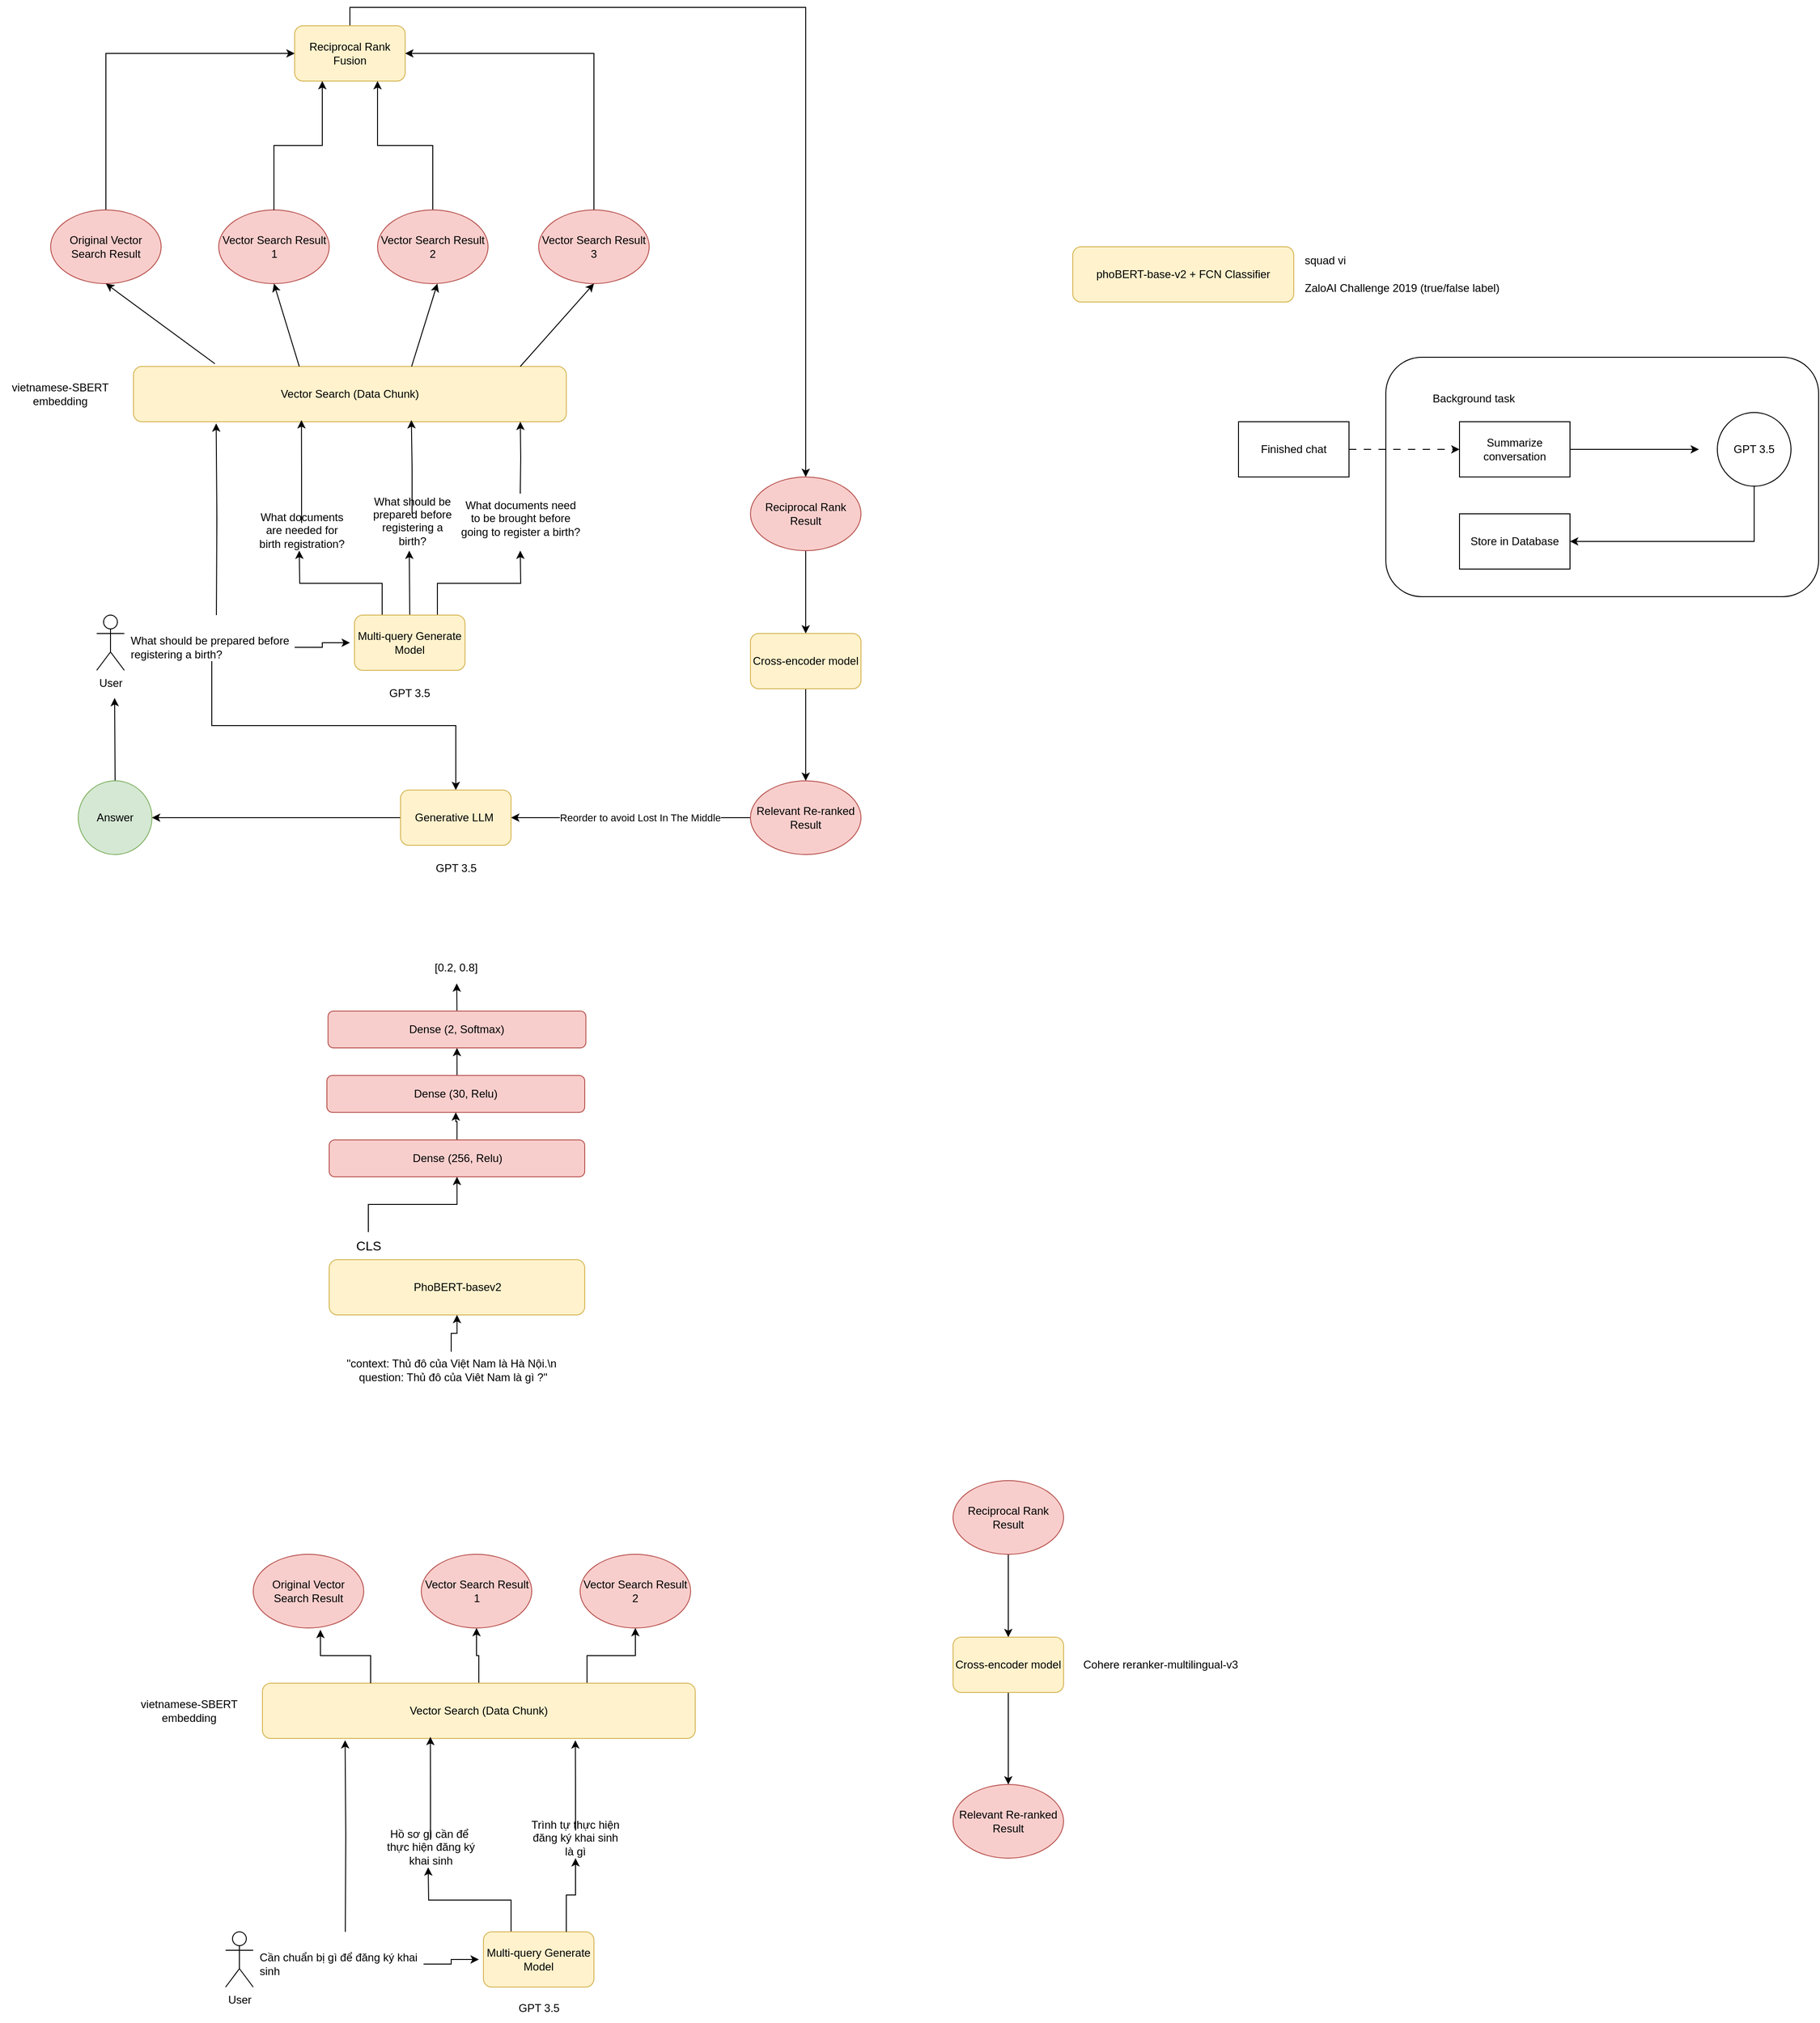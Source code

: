 <mxfile version="24.3.1" type="device">
  <diagram name="Page-1" id="QrG4sLnQrkts0TlJxXnn">
    <mxGraphModel dx="1834" dy="1096" grid="1" gridSize="10" guides="1" tooltips="1" connect="1" arrows="1" fold="1" page="0" pageScale="1" pageWidth="1100" pageHeight="850" math="0" shadow="0">
      <root>
        <mxCell id="0" />
        <mxCell id="1" parent="0" />
        <mxCell id="ambx4dIdu_V6Q4sdXxfq-1" value="User" style="shape=umlActor;verticalLabelPosition=bottom;verticalAlign=top;html=1;outlineConnect=0;" parent="1" vertex="1">
          <mxGeometry x="50" y="280" width="30" height="60" as="geometry" />
        </mxCell>
        <mxCell id="ambx4dIdu_V6Q4sdXxfq-18" style="edgeStyle=orthogonalEdgeStyle;rounded=0;orthogonalLoop=1;jettySize=auto;html=1;entryX=0.191;entryY=1.031;entryDx=0;entryDy=0;entryPerimeter=0;" parent="1" target="ambx4dIdu_V6Q4sdXxfq-12" edge="1">
          <mxGeometry relative="1" as="geometry">
            <mxPoint x="180" y="130.0" as="targetPoint" />
            <mxPoint x="180" y="280" as="sourcePoint" />
          </mxGeometry>
        </mxCell>
        <mxCell id="ambx4dIdu_V6Q4sdXxfq-52" style="edgeStyle=orthogonalEdgeStyle;rounded=0;orthogonalLoop=1;jettySize=auto;html=1;exitX=0.5;exitY=1;exitDx=0;exitDy=0;" parent="1" source="ambx4dIdu_V6Q4sdXxfq-2" target="ambx4dIdu_V6Q4sdXxfq-49" edge="1">
          <mxGeometry relative="1" as="geometry" />
        </mxCell>
        <mxCell id="pyiVlX1dmf4kJN0tEEAO-2" style="edgeStyle=orthogonalEdgeStyle;rounded=0;orthogonalLoop=1;jettySize=auto;html=1;exitX=1;exitY=0.5;exitDx=0;exitDy=0;entryX=0;entryY=0.5;entryDx=0;entryDy=0;" parent="1" source="ambx4dIdu_V6Q4sdXxfq-2" target="ambx4dIdu_V6Q4sdXxfq-4" edge="1">
          <mxGeometry relative="1" as="geometry" />
        </mxCell>
        <mxCell id="ambx4dIdu_V6Q4sdXxfq-2" value="What should be prepared before registering a birth?" style="text;html=1;strokeColor=none;fillColor=none;align=left;verticalAlign=middle;whiteSpace=wrap;rounded=0;" parent="1" vertex="1">
          <mxGeometry x="85" y="300" width="180" height="30" as="geometry" />
        </mxCell>
        <mxCell id="ambx4dIdu_V6Q4sdXxfq-5" value="" style="group" parent="1" vertex="1" connectable="0">
          <mxGeometry x="325" y="280" width="130" height="60" as="geometry" />
        </mxCell>
        <mxCell id="ambx4dIdu_V6Q4sdXxfq-33" style="edgeStyle=orthogonalEdgeStyle;rounded=0;orthogonalLoop=1;jettySize=auto;html=1;exitX=0.25;exitY=0;exitDx=0;exitDy=0;" parent="ambx4dIdu_V6Q4sdXxfq-5" source="ambx4dIdu_V6Q4sdXxfq-3" edge="1">
          <mxGeometry relative="1" as="geometry">
            <mxPoint x="-55" y="-70" as="targetPoint" />
          </mxGeometry>
        </mxCell>
        <mxCell id="ambx4dIdu_V6Q4sdXxfq-34" style="edgeStyle=orthogonalEdgeStyle;rounded=0;orthogonalLoop=1;jettySize=auto;html=1;exitX=0.5;exitY=0;exitDx=0;exitDy=0;" parent="ambx4dIdu_V6Q4sdXxfq-5" source="ambx4dIdu_V6Q4sdXxfq-3" edge="1">
          <mxGeometry relative="1" as="geometry">
            <mxPoint x="64.471" y="-70" as="targetPoint" />
          </mxGeometry>
        </mxCell>
        <mxCell id="ambx4dIdu_V6Q4sdXxfq-35" style="edgeStyle=orthogonalEdgeStyle;rounded=0;orthogonalLoop=1;jettySize=auto;html=1;exitX=0.75;exitY=0;exitDx=0;exitDy=0;" parent="ambx4dIdu_V6Q4sdXxfq-5" source="ambx4dIdu_V6Q4sdXxfq-3" edge="1">
          <mxGeometry relative="1" as="geometry">
            <mxPoint x="185" y="-70" as="targetPoint" />
          </mxGeometry>
        </mxCell>
        <mxCell id="ambx4dIdu_V6Q4sdXxfq-3" value="" style="rounded=1;whiteSpace=wrap;html=1;fillColor=#fff2cc;strokeColor=#d6b656;" parent="ambx4dIdu_V6Q4sdXxfq-5" vertex="1">
          <mxGeometry x="5" width="120" height="60" as="geometry" />
        </mxCell>
        <mxCell id="ambx4dIdu_V6Q4sdXxfq-4" value="Multi-query Generate Model" style="text;html=1;strokeColor=none;fillColor=none;align=center;verticalAlign=middle;whiteSpace=wrap;rounded=0;" parent="ambx4dIdu_V6Q4sdXxfq-5" vertex="1">
          <mxGeometry y="15" width="130" height="30" as="geometry" />
        </mxCell>
        <mxCell id="ambx4dIdu_V6Q4sdXxfq-6" value="GPT 3.5" style="text;html=1;strokeColor=none;fillColor=none;align=center;verticalAlign=middle;whiteSpace=wrap;rounded=0;" parent="1" vertex="1">
          <mxGeometry x="360" y="350" width="60" height="30" as="geometry" />
        </mxCell>
        <mxCell id="ambx4dIdu_V6Q4sdXxfq-7" value="&lt;div&gt;What documents are needed for birth registration?&lt;/div&gt;&lt;div&gt;&lt;br&gt;&lt;/div&gt;" style="text;html=1;strokeColor=none;fillColor=none;align=center;verticalAlign=middle;whiteSpace=wrap;rounded=0;" parent="1" vertex="1">
          <mxGeometry x="222.5" y="180" width="100" height="30" as="geometry" />
        </mxCell>
        <mxCell id="ambx4dIdu_V6Q4sdXxfq-8" value="&lt;div&gt;What should be prepared before registering a birth?&lt;/div&gt;&lt;div&gt;&lt;br&gt;&lt;/div&gt;" style="text;html=1;strokeColor=none;fillColor=none;align=center;verticalAlign=middle;whiteSpace=wrap;rounded=0;" parent="1" vertex="1">
          <mxGeometry x="342.5" y="170" width="100" height="30" as="geometry" />
        </mxCell>
        <mxCell id="ambx4dIdu_V6Q4sdXxfq-10" value="What documents need to be brought before going to register a birth?" style="text;html=1;strokeColor=none;fillColor=none;align=center;verticalAlign=middle;whiteSpace=wrap;rounded=0;" parent="1" vertex="1">
          <mxGeometry x="442.5" y="160" width="135" height="30" as="geometry" />
        </mxCell>
        <mxCell id="ambx4dIdu_V6Q4sdXxfq-12" value="Vector Search (Data Chunk)" style="rounded=1;whiteSpace=wrap;html=1;fillColor=#fff2cc;strokeColor=#d6b656;" parent="1" vertex="1">
          <mxGeometry x="90" y="10" width="470" height="60" as="geometry" />
        </mxCell>
        <mxCell id="ambx4dIdu_V6Q4sdXxfq-14" style="edgeStyle=orthogonalEdgeStyle;rounded=0;orthogonalLoop=1;jettySize=auto;html=1;exitX=0.5;exitY=0;exitDx=0;exitDy=0;entryX=0.388;entryY=0.971;entryDx=0;entryDy=0;entryPerimeter=0;" parent="1" source="ambx4dIdu_V6Q4sdXxfq-7" target="ambx4dIdu_V6Q4sdXxfq-12" edge="1">
          <mxGeometry relative="1" as="geometry" />
        </mxCell>
        <mxCell id="ambx4dIdu_V6Q4sdXxfq-15" style="edgeStyle=orthogonalEdgeStyle;rounded=0;orthogonalLoop=1;jettySize=auto;html=1;exitX=0.5;exitY=0;exitDx=0;exitDy=0;entryX=0.642;entryY=0.971;entryDx=0;entryDy=0;entryPerimeter=0;" parent="1" source="ambx4dIdu_V6Q4sdXxfq-8" target="ambx4dIdu_V6Q4sdXxfq-12" edge="1">
          <mxGeometry relative="1" as="geometry" />
        </mxCell>
        <mxCell id="ambx4dIdu_V6Q4sdXxfq-17" style="edgeStyle=orthogonalEdgeStyle;rounded=0;orthogonalLoop=1;jettySize=auto;html=1;entryX=0.881;entryY=1.032;entryDx=0;entryDy=0;entryPerimeter=0;" parent="1" edge="1">
          <mxGeometry relative="1" as="geometry">
            <mxPoint x="510" y="148.08" as="sourcePoint" />
            <mxPoint x="510.07" y="70.0" as="targetPoint" />
          </mxGeometry>
        </mxCell>
        <mxCell id="ambx4dIdu_V6Q4sdXxfq-37" style="edgeStyle=orthogonalEdgeStyle;rounded=0;orthogonalLoop=1;jettySize=auto;html=1;exitX=0.5;exitY=0;exitDx=0;exitDy=0;" parent="1" source="ambx4dIdu_V6Q4sdXxfq-19" target="ambx4dIdu_V6Q4sdXxfq-36" edge="1">
          <mxGeometry relative="1" as="geometry" />
        </mxCell>
        <mxCell id="ambx4dIdu_V6Q4sdXxfq-19" value="Reciprocal Rank Fusion" style="rounded=1;whiteSpace=wrap;html=1;fillColor=#fff2cc;strokeColor=#d6b656;" parent="1" vertex="1">
          <mxGeometry x="265" y="-360" width="120" height="60" as="geometry" />
        </mxCell>
        <mxCell id="ambx4dIdu_V6Q4sdXxfq-24" style="edgeStyle=orthogonalEdgeStyle;rounded=0;orthogonalLoop=1;jettySize=auto;html=1;exitX=0.5;exitY=0;exitDx=0;exitDy=0;entryX=0;entryY=0.5;entryDx=0;entryDy=0;" parent="1" source="ambx4dIdu_V6Q4sdXxfq-20" target="ambx4dIdu_V6Q4sdXxfq-19" edge="1">
          <mxGeometry relative="1" as="geometry" />
        </mxCell>
        <mxCell id="ambx4dIdu_V6Q4sdXxfq-20" value="Original Vector Search Result" style="ellipse;whiteSpace=wrap;html=1;fillColor=#f8cecc;strokeColor=#b85450;" parent="1" vertex="1">
          <mxGeometry y="-160" width="120" height="80" as="geometry" />
        </mxCell>
        <mxCell id="ambx4dIdu_V6Q4sdXxfq-21" value="Vector Search Result 1" style="ellipse;whiteSpace=wrap;html=1;fillColor=#f8cecc;strokeColor=#b85450;" parent="1" vertex="1">
          <mxGeometry x="182.5" y="-160" width="120" height="80" as="geometry" />
        </mxCell>
        <mxCell id="ambx4dIdu_V6Q4sdXxfq-26" style="edgeStyle=orthogonalEdgeStyle;rounded=0;orthogonalLoop=1;jettySize=auto;html=1;exitX=0.5;exitY=0;exitDx=0;exitDy=0;entryX=0.75;entryY=1;entryDx=0;entryDy=0;" parent="1" source="ambx4dIdu_V6Q4sdXxfq-22" target="ambx4dIdu_V6Q4sdXxfq-19" edge="1">
          <mxGeometry relative="1" as="geometry" />
        </mxCell>
        <mxCell id="ambx4dIdu_V6Q4sdXxfq-22" value="Vector Search Result 2" style="ellipse;whiteSpace=wrap;html=1;fillColor=#f8cecc;strokeColor=#b85450;" parent="1" vertex="1">
          <mxGeometry x="355" y="-160" width="120" height="80" as="geometry" />
        </mxCell>
        <mxCell id="ambx4dIdu_V6Q4sdXxfq-27" style="edgeStyle=orthogonalEdgeStyle;rounded=0;orthogonalLoop=1;jettySize=auto;html=1;exitX=0.5;exitY=0;exitDx=0;exitDy=0;entryX=1;entryY=0.5;entryDx=0;entryDy=0;" parent="1" source="ambx4dIdu_V6Q4sdXxfq-23" target="ambx4dIdu_V6Q4sdXxfq-19" edge="1">
          <mxGeometry relative="1" as="geometry" />
        </mxCell>
        <mxCell id="ambx4dIdu_V6Q4sdXxfq-23" value="Vector Search Result 3" style="ellipse;whiteSpace=wrap;html=1;fillColor=#f8cecc;strokeColor=#b85450;" parent="1" vertex="1">
          <mxGeometry x="530" y="-160" width="120" height="80" as="geometry" />
        </mxCell>
        <mxCell id="ambx4dIdu_V6Q4sdXxfq-25" style="edgeStyle=orthogonalEdgeStyle;rounded=0;orthogonalLoop=1;jettySize=auto;html=1;exitX=0.5;exitY=0;exitDx=0;exitDy=0;entryX=0.25;entryY=1;entryDx=0;entryDy=0;" parent="1" source="ambx4dIdu_V6Q4sdXxfq-21" target="ambx4dIdu_V6Q4sdXxfq-19" edge="1">
          <mxGeometry relative="1" as="geometry" />
        </mxCell>
        <mxCell id="ambx4dIdu_V6Q4sdXxfq-28" value="" style="endArrow=classic;html=1;rounded=0;entryX=0.5;entryY=1;entryDx=0;entryDy=0;exitX=0.188;exitY=-0.05;exitDx=0;exitDy=0;exitPerimeter=0;" parent="1" source="ambx4dIdu_V6Q4sdXxfq-12" target="ambx4dIdu_V6Q4sdXxfq-20" edge="1">
          <mxGeometry width="50" height="50" relative="1" as="geometry">
            <mxPoint x="150" y="10" as="sourcePoint" />
            <mxPoint x="200" y="-40" as="targetPoint" />
          </mxGeometry>
        </mxCell>
        <mxCell id="ambx4dIdu_V6Q4sdXxfq-29" value="" style="endArrow=classic;html=1;rounded=0;entryX=0.5;entryY=1;entryDx=0;entryDy=0;" parent="1" target="ambx4dIdu_V6Q4sdXxfq-21" edge="1">
          <mxGeometry width="50" height="50" relative="1" as="geometry">
            <mxPoint x="270" y="10" as="sourcePoint" />
            <mxPoint x="320" y="-40" as="targetPoint" />
          </mxGeometry>
        </mxCell>
        <mxCell id="ambx4dIdu_V6Q4sdXxfq-30" value="" style="endArrow=classic;html=1;rounded=0;entryX=0.5;entryY=1;entryDx=0;entryDy=0;" parent="1" edge="1">
          <mxGeometry width="50" height="50" relative="1" as="geometry">
            <mxPoint x="392" y="10" as="sourcePoint" />
            <mxPoint x="420" y="-80" as="targetPoint" />
          </mxGeometry>
        </mxCell>
        <mxCell id="ambx4dIdu_V6Q4sdXxfq-31" value="" style="endArrow=classic;html=1;rounded=0;entryX=0.5;entryY=1;entryDx=0;entryDy=0;" parent="1" target="ambx4dIdu_V6Q4sdXxfq-23" edge="1">
          <mxGeometry width="50" height="50" relative="1" as="geometry">
            <mxPoint x="510" y="10" as="sourcePoint" />
            <mxPoint x="538" y="-80" as="targetPoint" />
          </mxGeometry>
        </mxCell>
        <mxCell id="U3VjuLtkmBNUYo6dlLGR-13" style="edgeStyle=orthogonalEdgeStyle;rounded=0;orthogonalLoop=1;jettySize=auto;html=1;exitX=0.5;exitY=1;exitDx=0;exitDy=0;entryX=0.5;entryY=0;entryDx=0;entryDy=0;" parent="1" source="ambx4dIdu_V6Q4sdXxfq-36" target="ambx4dIdu_V6Q4sdXxfq-45" edge="1">
          <mxGeometry relative="1" as="geometry">
            <mxPoint x="820" y="135" as="targetPoint" />
          </mxGeometry>
        </mxCell>
        <mxCell id="ambx4dIdu_V6Q4sdXxfq-36" value="Reciprocal Rank Result" style="ellipse;whiteSpace=wrap;html=1;fillColor=#f8cecc;strokeColor=#b85450;" parent="1" vertex="1">
          <mxGeometry x="760" y="130" width="120" height="80" as="geometry" />
        </mxCell>
        <mxCell id="ambx4dIdu_V6Q4sdXxfq-38" value="phoBERT-base-v2 + FCN Classifier" style="rounded=1;whiteSpace=wrap;html=1;fillColor=#fff2cc;strokeColor=#d6b656;" parent="1" vertex="1">
          <mxGeometry x="1110" y="-120" width="240" height="60" as="geometry" />
        </mxCell>
        <mxCell id="ambx4dIdu_V6Q4sdXxfq-40" value="squad vi" style="text;html=1;align=left;verticalAlign=middle;resizable=0;points=[];autosize=1;strokeColor=none;fillColor=none;" parent="1" vertex="1">
          <mxGeometry x="1360" y="-120" width="70" height="30" as="geometry" />
        </mxCell>
        <mxCell id="ambx4dIdu_V6Q4sdXxfq-41" value="ZaloAI Challenge 2019 (true/false label)" style="text;html=1;align=left;verticalAlign=middle;resizable=0;points=[];autosize=1;strokeColor=none;fillColor=none;" parent="1" vertex="1">
          <mxGeometry x="1360" y="-90" width="230" height="30" as="geometry" />
        </mxCell>
        <mxCell id="ambx4dIdu_V6Q4sdXxfq-48" style="edgeStyle=orthogonalEdgeStyle;rounded=0;orthogonalLoop=1;jettySize=auto;html=1;exitX=0.5;exitY=1;exitDx=0;exitDy=0;entryX=0.5;entryY=0;entryDx=0;entryDy=0;" parent="1" source="ambx4dIdu_V6Q4sdXxfq-45" target="ambx4dIdu_V6Q4sdXxfq-47" edge="1">
          <mxGeometry relative="1" as="geometry" />
        </mxCell>
        <mxCell id="ambx4dIdu_V6Q4sdXxfq-45" value="Cross-encoder model" style="rounded=1;whiteSpace=wrap;html=1;fillColor=#fff2cc;strokeColor=#d6b656;" parent="1" vertex="1">
          <mxGeometry x="760" y="300" width="120" height="60" as="geometry" />
        </mxCell>
        <mxCell id="ambx4dIdu_V6Q4sdXxfq-50" style="edgeStyle=orthogonalEdgeStyle;rounded=0;orthogonalLoop=1;jettySize=auto;html=1;exitX=0;exitY=0.5;exitDx=0;exitDy=0;entryX=1;entryY=0.5;entryDx=0;entryDy=0;" parent="1" source="ambx4dIdu_V6Q4sdXxfq-47" target="ambx4dIdu_V6Q4sdXxfq-49" edge="1">
          <mxGeometry relative="1" as="geometry" />
        </mxCell>
        <mxCell id="ambx4dIdu_V6Q4sdXxfq-51" value="Reorder to avoid Lost In The Middle" style="edgeLabel;html=1;align=center;verticalAlign=middle;resizable=0;points=[];" parent="ambx4dIdu_V6Q4sdXxfq-50" vertex="1" connectable="0">
          <mxGeometry x="-0.072" relative="1" as="geometry">
            <mxPoint as="offset" />
          </mxGeometry>
        </mxCell>
        <mxCell id="ambx4dIdu_V6Q4sdXxfq-47" value="Relevant Re-ranked Result" style="ellipse;whiteSpace=wrap;html=1;fillColor=#f8cecc;strokeColor=#b85450;" parent="1" vertex="1">
          <mxGeometry x="760" y="460" width="120" height="80" as="geometry" />
        </mxCell>
        <mxCell id="ambx4dIdu_V6Q4sdXxfq-55" style="edgeStyle=orthogonalEdgeStyle;rounded=0;orthogonalLoop=1;jettySize=auto;html=1;exitX=0;exitY=0.5;exitDx=0;exitDy=0;entryX=1;entryY=0.5;entryDx=0;entryDy=0;" parent="1" source="ambx4dIdu_V6Q4sdXxfq-49" target="ambx4dIdu_V6Q4sdXxfq-54" edge="1">
          <mxGeometry relative="1" as="geometry" />
        </mxCell>
        <mxCell id="ambx4dIdu_V6Q4sdXxfq-49" value="Generative LLM&amp;nbsp;" style="rounded=1;whiteSpace=wrap;html=1;fillColor=#fff2cc;strokeColor=#d6b656;" parent="1" vertex="1">
          <mxGeometry x="380" y="470" width="120" height="60" as="geometry" />
        </mxCell>
        <mxCell id="ambx4dIdu_V6Q4sdXxfq-56" style="edgeStyle=orthogonalEdgeStyle;rounded=0;orthogonalLoop=1;jettySize=auto;html=1;exitX=0.5;exitY=0;exitDx=0;exitDy=0;" parent="1" source="ambx4dIdu_V6Q4sdXxfq-54" edge="1">
          <mxGeometry relative="1" as="geometry">
            <mxPoint x="69.471" y="370" as="targetPoint" />
          </mxGeometry>
        </mxCell>
        <mxCell id="ambx4dIdu_V6Q4sdXxfq-54" value="Answer" style="ellipse;whiteSpace=wrap;html=1;aspect=fixed;fillColor=#d5e8d4;strokeColor=#82b366;" parent="1" vertex="1">
          <mxGeometry x="30" y="460" width="80" height="80" as="geometry" />
        </mxCell>
        <mxCell id="ambx4dIdu_V6Q4sdXxfq-57" value="GPT 3.5" style="text;html=1;align=center;verticalAlign=middle;resizable=0;points=[];autosize=1;strokeColor=none;fillColor=none;" parent="1" vertex="1">
          <mxGeometry x="405" y="540" width="70" height="30" as="geometry" />
        </mxCell>
        <mxCell id="pyiVlX1dmf4kJN0tEEAO-1" value="vietnamese-SBERT&lt;br&gt;embedding" style="text;html=1;align=center;verticalAlign=middle;resizable=0;points=[];autosize=1;strokeColor=none;fillColor=none;" parent="1" vertex="1">
          <mxGeometry x="-55" y="20" width="130" height="40" as="geometry" />
        </mxCell>
        <mxCell id="NTa6_LSlbVgZPR7vdjxU-1" value="PhoBERT-basev2" style="rounded=1;whiteSpace=wrap;html=1;fillColor=#fff2cc;strokeColor=#d6b656;" parent="1" vertex="1">
          <mxGeometry x="302.5" y="980" width="277.5" height="60" as="geometry" />
        </mxCell>
        <mxCell id="NTa6_LSlbVgZPR7vdjxU-2" value="&lt;font style=&quot;font-size: 14px;&quot;&gt;CLS&lt;/font&gt;" style="text;html=1;align=center;verticalAlign=middle;resizable=0;points=[];autosize=1;strokeColor=none;fillColor=none;" parent="1" vertex="1">
          <mxGeometry x="320" y="950" width="50" height="30" as="geometry" />
        </mxCell>
        <mxCell id="NTa6_LSlbVgZPR7vdjxU-10" style="edgeStyle=orthogonalEdgeStyle;rounded=0;orthogonalLoop=1;jettySize=auto;html=1;exitX=0.5;exitY=0;exitDx=0;exitDy=0;" parent="1" source="NTa6_LSlbVgZPR7vdjxU-3" target="NTa6_LSlbVgZPR7vdjxU-4" edge="1">
          <mxGeometry relative="1" as="geometry" />
        </mxCell>
        <mxCell id="NTa6_LSlbVgZPR7vdjxU-3" value="Dense (256, Relu)" style="rounded=1;whiteSpace=wrap;html=1;fillColor=#f8cecc;strokeColor=#b85450;" parent="1" vertex="1">
          <mxGeometry x="302.5" y="850" width="277.5" height="40" as="geometry" />
        </mxCell>
        <mxCell id="NTa6_LSlbVgZPR7vdjxU-8" style="edgeStyle=orthogonalEdgeStyle;rounded=0;orthogonalLoop=1;jettySize=auto;html=1;exitX=0.5;exitY=0;exitDx=0;exitDy=0;entryX=0.5;entryY=1;entryDx=0;entryDy=0;" parent="1" source="NTa6_LSlbVgZPR7vdjxU-4" target="NTa6_LSlbVgZPR7vdjxU-7" edge="1">
          <mxGeometry relative="1" as="geometry" />
        </mxCell>
        <mxCell id="NTa6_LSlbVgZPR7vdjxU-4" value="Dense (30, Relu)" style="rounded=1;whiteSpace=wrap;html=1;fillColor=#f8cecc;strokeColor=#b85450;" parent="1" vertex="1">
          <mxGeometry x="300" y="780" width="280" height="40" as="geometry" />
        </mxCell>
        <mxCell id="NTa6_LSlbVgZPR7vdjxU-5" style="edgeStyle=orthogonalEdgeStyle;rounded=0;orthogonalLoop=1;jettySize=auto;html=1;entryX=0.5;entryY=1;entryDx=0;entryDy=0;" parent="1" source="NTa6_LSlbVgZPR7vdjxU-2" target="NTa6_LSlbVgZPR7vdjxU-3" edge="1">
          <mxGeometry relative="1" as="geometry" />
        </mxCell>
        <mxCell id="NTa6_LSlbVgZPR7vdjxU-11" style="edgeStyle=orthogonalEdgeStyle;rounded=0;orthogonalLoop=1;jettySize=auto;html=1;exitX=0.5;exitY=0;exitDx=0;exitDy=0;" parent="1" source="NTa6_LSlbVgZPR7vdjxU-7" edge="1">
          <mxGeometry relative="1" as="geometry">
            <mxPoint x="441" y="680" as="targetPoint" />
          </mxGeometry>
        </mxCell>
        <mxCell id="NTa6_LSlbVgZPR7vdjxU-7" value="Dense (2, Softmax)" style="rounded=1;whiteSpace=wrap;html=1;fillColor=#f8cecc;strokeColor=#b85450;" parent="1" vertex="1">
          <mxGeometry x="301.25" y="710" width="280" height="40" as="geometry" />
        </mxCell>
        <mxCell id="NTa6_LSlbVgZPR7vdjxU-12" value="[0.2, 0.8]" style="text;html=1;align=center;verticalAlign=middle;resizable=0;points=[];autosize=1;strokeColor=none;fillColor=none;" parent="1" vertex="1">
          <mxGeometry x="405" y="648" width="70" height="30" as="geometry" />
        </mxCell>
        <mxCell id="NTa6_LSlbVgZPR7vdjxU-14" style="edgeStyle=orthogonalEdgeStyle;rounded=0;orthogonalLoop=1;jettySize=auto;html=1;entryX=0.5;entryY=1;entryDx=0;entryDy=0;" parent="1" source="NTa6_LSlbVgZPR7vdjxU-13" target="NTa6_LSlbVgZPR7vdjxU-1" edge="1">
          <mxGeometry relative="1" as="geometry" />
        </mxCell>
        <mxCell id="NTa6_LSlbVgZPR7vdjxU-13" value="&quot;context: Thủ đô của Việt Nam là Hà Nội.\n&lt;div&gt;&amp;nbsp;question: Thủ đô của Viêt Nam là gì ?&quot;&lt;/div&gt;" style="text;html=1;align=center;verticalAlign=middle;resizable=0;points=[];autosize=1;strokeColor=none;fillColor=none;" parent="1" vertex="1">
          <mxGeometry x="310" y="1080" width="250" height="40" as="geometry" />
        </mxCell>
        <mxCell id="U3VjuLtkmBNUYo6dlLGR-5" style="edgeStyle=orthogonalEdgeStyle;rounded=0;orthogonalLoop=1;jettySize=auto;html=1;exitX=1;exitY=0.5;exitDx=0;exitDy=0;" parent="1" source="U3VjuLtkmBNUYo6dlLGR-3" edge="1">
          <mxGeometry relative="1" as="geometry">
            <mxPoint x="1790" y="100" as="targetPoint" />
          </mxGeometry>
        </mxCell>
        <mxCell id="U3VjuLtkmBNUYo6dlLGR-3" value="Summarize conversation" style="rounded=0;whiteSpace=wrap;html=1;" parent="1" vertex="1">
          <mxGeometry x="1530" y="70" width="120" height="60" as="geometry" />
        </mxCell>
        <mxCell id="U3VjuLtkmBNUYo6dlLGR-4" value="Background task" style="text;html=1;align=center;verticalAlign=middle;resizable=0;points=[];autosize=1;strokeColor=none;fillColor=none;" parent="1" vertex="1">
          <mxGeometry x="1490" y="30" width="110" height="30" as="geometry" />
        </mxCell>
        <mxCell id="U3VjuLtkmBNUYo6dlLGR-9" style="edgeStyle=orthogonalEdgeStyle;rounded=0;orthogonalLoop=1;jettySize=auto;html=1;exitX=0.5;exitY=1;exitDx=0;exitDy=0;entryX=1;entryY=0.5;entryDx=0;entryDy=0;" parent="1" source="U3VjuLtkmBNUYo6dlLGR-6" target="U3VjuLtkmBNUYo6dlLGR-8" edge="1">
          <mxGeometry relative="1" as="geometry" />
        </mxCell>
        <mxCell id="U3VjuLtkmBNUYo6dlLGR-6" value="GPT 3.5" style="ellipse;whiteSpace=wrap;html=1;aspect=fixed;" parent="1" vertex="1">
          <mxGeometry x="1810" y="60" width="80" height="80" as="geometry" />
        </mxCell>
        <mxCell id="U3VjuLtkmBNUYo6dlLGR-8" value="Store in Database" style="rounded=0;whiteSpace=wrap;html=1;" parent="1" vertex="1">
          <mxGeometry x="1530" y="170" width="120" height="60" as="geometry" />
        </mxCell>
        <mxCell id="U3VjuLtkmBNUYo6dlLGR-11" style="edgeStyle=orthogonalEdgeStyle;rounded=0;orthogonalLoop=1;jettySize=auto;html=1;exitX=1;exitY=0.5;exitDx=0;exitDy=0;entryX=0;entryY=0.5;entryDx=0;entryDy=0;dashed=1;dashPattern=8 8;" parent="1" source="U3VjuLtkmBNUYo6dlLGR-10" target="U3VjuLtkmBNUYo6dlLGR-3" edge="1">
          <mxGeometry relative="1" as="geometry" />
        </mxCell>
        <mxCell id="U3VjuLtkmBNUYo6dlLGR-10" value="Finished chat" style="whiteSpace=wrap;html=1;" parent="1" vertex="1">
          <mxGeometry x="1290" y="70" width="120" height="60" as="geometry" />
        </mxCell>
        <mxCell id="U3VjuLtkmBNUYo6dlLGR-12" value="" style="rounded=1;whiteSpace=wrap;html=1;fillColor=none;" parent="1" vertex="1">
          <mxGeometry x="1450" width="470" height="260" as="geometry" />
        </mxCell>
        <mxCell id="W_Ayi854EtJ_JD4Gp22D-1" value="User" style="shape=umlActor;verticalLabelPosition=bottom;verticalAlign=top;html=1;outlineConnect=0;" vertex="1" parent="1">
          <mxGeometry x="190" y="1710" width="30" height="60" as="geometry" />
        </mxCell>
        <mxCell id="W_Ayi854EtJ_JD4Gp22D-2" style="edgeStyle=orthogonalEdgeStyle;rounded=0;orthogonalLoop=1;jettySize=auto;html=1;entryX=0.191;entryY=1.031;entryDx=0;entryDy=0;entryPerimeter=0;" edge="1" parent="1" target="W_Ayi854EtJ_JD4Gp22D-14">
          <mxGeometry relative="1" as="geometry">
            <mxPoint x="320" y="1560.0" as="targetPoint" />
            <mxPoint x="320" y="1710" as="sourcePoint" />
          </mxGeometry>
        </mxCell>
        <mxCell id="W_Ayi854EtJ_JD4Gp22D-3" style="edgeStyle=orthogonalEdgeStyle;rounded=0;orthogonalLoop=1;jettySize=auto;html=1;exitX=1;exitY=0.5;exitDx=0;exitDy=0;entryX=0;entryY=0.5;entryDx=0;entryDy=0;" edge="1" parent="1" source="W_Ayi854EtJ_JD4Gp22D-4" target="W_Ayi854EtJ_JD4Gp22D-10">
          <mxGeometry relative="1" as="geometry" />
        </mxCell>
        <mxCell id="W_Ayi854EtJ_JD4Gp22D-4" value="Cần chuẩn bị gì để đăng ký khai sinh" style="text;html=1;strokeColor=none;fillColor=none;align=left;verticalAlign=middle;whiteSpace=wrap;rounded=0;" vertex="1" parent="1">
          <mxGeometry x="225" y="1730" width="180" height="30" as="geometry" />
        </mxCell>
        <mxCell id="W_Ayi854EtJ_JD4Gp22D-5" value="" style="group" vertex="1" connectable="0" parent="1">
          <mxGeometry x="465" y="1710" width="130" height="60" as="geometry" />
        </mxCell>
        <mxCell id="W_Ayi854EtJ_JD4Gp22D-6" style="edgeStyle=orthogonalEdgeStyle;rounded=0;orthogonalLoop=1;jettySize=auto;html=1;exitX=0.25;exitY=0;exitDx=0;exitDy=0;" edge="1" parent="W_Ayi854EtJ_JD4Gp22D-5" source="W_Ayi854EtJ_JD4Gp22D-9">
          <mxGeometry relative="1" as="geometry">
            <mxPoint x="-55" y="-70" as="targetPoint" />
          </mxGeometry>
        </mxCell>
        <mxCell id="W_Ayi854EtJ_JD4Gp22D-9" value="" style="rounded=1;whiteSpace=wrap;html=1;fillColor=#fff2cc;strokeColor=#d6b656;" vertex="1" parent="W_Ayi854EtJ_JD4Gp22D-5">
          <mxGeometry x="5" width="120" height="60" as="geometry" />
        </mxCell>
        <mxCell id="W_Ayi854EtJ_JD4Gp22D-10" value="Multi-query Generate Model" style="text;html=1;strokeColor=none;fillColor=none;align=center;verticalAlign=middle;whiteSpace=wrap;rounded=0;" vertex="1" parent="W_Ayi854EtJ_JD4Gp22D-5">
          <mxGeometry y="15" width="130" height="30" as="geometry" />
        </mxCell>
        <mxCell id="W_Ayi854EtJ_JD4Gp22D-11" value="&lt;div&gt;Hồ sơ gì cần để&amp;nbsp;&lt;br&gt;thực hiện đăng ký khai sinh&lt;/div&gt;&lt;div&gt;&lt;br&gt;&lt;/div&gt;" style="text;html=1;strokeColor=none;fillColor=none;align=center;verticalAlign=middle;whiteSpace=wrap;rounded=0;" vertex="1" parent="1">
          <mxGeometry x="362.5" y="1610" width="100" height="30" as="geometry" />
        </mxCell>
        <mxCell id="W_Ayi854EtJ_JD4Gp22D-12" value="Trình tự thực hiện đăng ký khai sinh là gì&lt;div&gt;&lt;br&gt;&lt;/div&gt;" style="text;html=1;strokeColor=none;fillColor=none;align=center;verticalAlign=middle;whiteSpace=wrap;rounded=0;" vertex="1" parent="1">
          <mxGeometry x="520" y="1600" width="100" height="30" as="geometry" />
        </mxCell>
        <mxCell id="W_Ayi854EtJ_JD4Gp22D-27" style="edgeStyle=orthogonalEdgeStyle;rounded=0;orthogonalLoop=1;jettySize=auto;html=1;exitX=0.5;exitY=0;exitDx=0;exitDy=0;entryX=0.5;entryY=1;entryDx=0;entryDy=0;" edge="1" parent="1" source="W_Ayi854EtJ_JD4Gp22D-14" target="W_Ayi854EtJ_JD4Gp22D-24">
          <mxGeometry relative="1" as="geometry" />
        </mxCell>
        <mxCell id="W_Ayi854EtJ_JD4Gp22D-28" style="edgeStyle=orthogonalEdgeStyle;rounded=0;orthogonalLoop=1;jettySize=auto;html=1;exitX=0.75;exitY=0;exitDx=0;exitDy=0;entryX=0.5;entryY=1;entryDx=0;entryDy=0;" edge="1" parent="1" source="W_Ayi854EtJ_JD4Gp22D-14" target="W_Ayi854EtJ_JD4Gp22D-25">
          <mxGeometry relative="1" as="geometry" />
        </mxCell>
        <mxCell id="W_Ayi854EtJ_JD4Gp22D-14" value="Vector Search (Data Chunk)" style="rounded=1;whiteSpace=wrap;html=1;fillColor=#fff2cc;strokeColor=#d6b656;" vertex="1" parent="1">
          <mxGeometry x="230" y="1440" width="470" height="60" as="geometry" />
        </mxCell>
        <mxCell id="W_Ayi854EtJ_JD4Gp22D-15" style="edgeStyle=orthogonalEdgeStyle;rounded=0;orthogonalLoop=1;jettySize=auto;html=1;exitX=0.5;exitY=0;exitDx=0;exitDy=0;entryX=0.388;entryY=0.971;entryDx=0;entryDy=0;entryPerimeter=0;" edge="1" parent="1" source="W_Ayi854EtJ_JD4Gp22D-11" target="W_Ayi854EtJ_JD4Gp22D-14">
          <mxGeometry relative="1" as="geometry" />
        </mxCell>
        <mxCell id="W_Ayi854EtJ_JD4Gp22D-18" value="vietnamese-SBERT&lt;br&gt;embedding" style="text;html=1;align=center;verticalAlign=middle;resizable=0;points=[];autosize=1;strokeColor=none;fillColor=none;" vertex="1" parent="1">
          <mxGeometry x="85" y="1450" width="130" height="40" as="geometry" />
        </mxCell>
        <mxCell id="W_Ayi854EtJ_JD4Gp22D-20" style="edgeStyle=orthogonalEdgeStyle;rounded=0;orthogonalLoop=1;jettySize=auto;html=1;exitX=0.75;exitY=0;exitDx=0;exitDy=0;" edge="1" parent="1" source="W_Ayi854EtJ_JD4Gp22D-9" target="W_Ayi854EtJ_JD4Gp22D-12">
          <mxGeometry relative="1" as="geometry" />
        </mxCell>
        <mxCell id="W_Ayi854EtJ_JD4Gp22D-21" style="edgeStyle=orthogonalEdgeStyle;rounded=0;orthogonalLoop=1;jettySize=auto;html=1;entryX=0.723;entryY=1.033;entryDx=0;entryDy=0;entryPerimeter=0;" edge="1" parent="1" source="W_Ayi854EtJ_JD4Gp22D-12" target="W_Ayi854EtJ_JD4Gp22D-14">
          <mxGeometry relative="1" as="geometry" />
        </mxCell>
        <mxCell id="W_Ayi854EtJ_JD4Gp22D-22" value="GPT 3.5" style="text;html=1;align=center;verticalAlign=middle;resizable=0;points=[];autosize=1;strokeColor=none;fillColor=none;" vertex="1" parent="1">
          <mxGeometry x="495" y="1778" width="70" height="30" as="geometry" />
        </mxCell>
        <mxCell id="W_Ayi854EtJ_JD4Gp22D-23" value="Original Vector Search Result" style="ellipse;whiteSpace=wrap;html=1;fillColor=#f8cecc;strokeColor=#b85450;" vertex="1" parent="1">
          <mxGeometry x="220" y="1300" width="120" height="80" as="geometry" />
        </mxCell>
        <mxCell id="W_Ayi854EtJ_JD4Gp22D-24" value="Vector Search Result 1" style="ellipse;whiteSpace=wrap;html=1;fillColor=#f8cecc;strokeColor=#b85450;" vertex="1" parent="1">
          <mxGeometry x="402.5" y="1300" width="120" height="80" as="geometry" />
        </mxCell>
        <mxCell id="W_Ayi854EtJ_JD4Gp22D-25" value="Vector Search Result 2" style="ellipse;whiteSpace=wrap;html=1;fillColor=#f8cecc;strokeColor=#b85450;" vertex="1" parent="1">
          <mxGeometry x="575" y="1300" width="120" height="80" as="geometry" />
        </mxCell>
        <mxCell id="W_Ayi854EtJ_JD4Gp22D-26" style="edgeStyle=orthogonalEdgeStyle;rounded=0;orthogonalLoop=1;jettySize=auto;html=1;exitX=0.25;exitY=0;exitDx=0;exitDy=0;entryX=0.608;entryY=1.025;entryDx=0;entryDy=0;entryPerimeter=0;" edge="1" parent="1" source="W_Ayi854EtJ_JD4Gp22D-14" target="W_Ayi854EtJ_JD4Gp22D-23">
          <mxGeometry relative="1" as="geometry" />
        </mxCell>
        <mxCell id="W_Ayi854EtJ_JD4Gp22D-29" style="edgeStyle=orthogonalEdgeStyle;rounded=0;orthogonalLoop=1;jettySize=auto;html=1;exitX=0.5;exitY=1;exitDx=0;exitDy=0;entryX=0.5;entryY=0;entryDx=0;entryDy=0;" edge="1" parent="1" source="W_Ayi854EtJ_JD4Gp22D-30" target="W_Ayi854EtJ_JD4Gp22D-32">
          <mxGeometry relative="1" as="geometry">
            <mxPoint x="1040" y="1225" as="targetPoint" />
          </mxGeometry>
        </mxCell>
        <mxCell id="W_Ayi854EtJ_JD4Gp22D-30" value="Reciprocal Rank Result" style="ellipse;whiteSpace=wrap;html=1;fillColor=#f8cecc;strokeColor=#b85450;" vertex="1" parent="1">
          <mxGeometry x="980" y="1220" width="120" height="80" as="geometry" />
        </mxCell>
        <mxCell id="W_Ayi854EtJ_JD4Gp22D-31" style="edgeStyle=orthogonalEdgeStyle;rounded=0;orthogonalLoop=1;jettySize=auto;html=1;exitX=0.5;exitY=1;exitDx=0;exitDy=0;entryX=0.5;entryY=0;entryDx=0;entryDy=0;" edge="1" parent="1" source="W_Ayi854EtJ_JD4Gp22D-32" target="W_Ayi854EtJ_JD4Gp22D-33">
          <mxGeometry relative="1" as="geometry" />
        </mxCell>
        <mxCell id="W_Ayi854EtJ_JD4Gp22D-32" value="Cross-encoder model" style="rounded=1;whiteSpace=wrap;html=1;fillColor=#fff2cc;strokeColor=#d6b656;" vertex="1" parent="1">
          <mxGeometry x="980" y="1390" width="120" height="60" as="geometry" />
        </mxCell>
        <mxCell id="W_Ayi854EtJ_JD4Gp22D-33" value="Relevant Re-ranked Result" style="ellipse;whiteSpace=wrap;html=1;fillColor=#f8cecc;strokeColor=#b85450;" vertex="1" parent="1">
          <mxGeometry x="980" y="1550" width="120" height="80" as="geometry" />
        </mxCell>
        <mxCell id="W_Ayi854EtJ_JD4Gp22D-34" value="Cohere reranker-multilingual-v3" style="text;html=1;align=center;verticalAlign=middle;resizable=0;points=[];autosize=1;strokeColor=none;fillColor=none;" vertex="1" parent="1">
          <mxGeometry x="1110" y="1405" width="190" height="30" as="geometry" />
        </mxCell>
      </root>
    </mxGraphModel>
  </diagram>
</mxfile>
